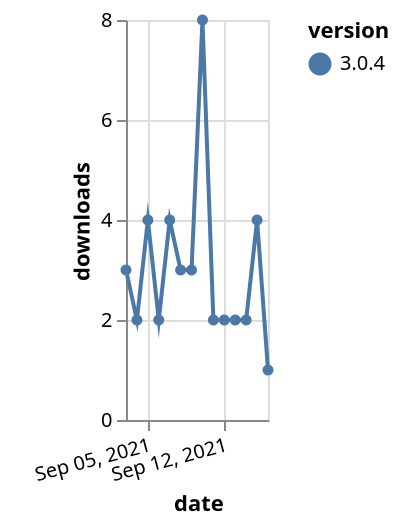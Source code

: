 {"$schema": "https://vega.github.io/schema/vega-lite/v5.json", "description": "A simple bar chart with embedded data.", "data": {"values": [{"date": "2021-09-03", "total": 2137, "delta": 3, "version": "3.0.4"}, {"date": "2021-09-04", "total": 2139, "delta": 2, "version": "3.0.4"}, {"date": "2021-09-05", "total": 2143, "delta": 4, "version": "3.0.4"}, {"date": "2021-09-06", "total": 2145, "delta": 2, "version": "3.0.4"}, {"date": "2021-09-07", "total": 2149, "delta": 4, "version": "3.0.4"}, {"date": "2021-09-08", "total": 2152, "delta": 3, "version": "3.0.4"}, {"date": "2021-09-09", "total": 2155, "delta": 3, "version": "3.0.4"}, {"date": "2021-09-10", "total": 2163, "delta": 8, "version": "3.0.4"}, {"date": "2021-09-11", "total": 2165, "delta": 2, "version": "3.0.4"}, {"date": "2021-09-12", "total": 2167, "delta": 2, "version": "3.0.4"}, {"date": "2021-09-13", "total": 2169, "delta": 2, "version": "3.0.4"}, {"date": "2021-09-14", "total": 2171, "delta": 2, "version": "3.0.4"}, {"date": "2021-09-15", "total": 2175, "delta": 4, "version": "3.0.4"}, {"date": "2021-09-16", "total": 2176, "delta": 1, "version": "3.0.4"}]}, "width": "container", "mark": {"type": "line", "point": {"filled": true}}, "encoding": {"x": {"field": "date", "type": "temporal", "timeUnit": "yearmonthdate", "title": "date", "axis": {"labelAngle": -15}}, "y": {"field": "delta", "type": "quantitative", "title": "downloads"}, "color": {"field": "version", "type": "nominal"}, "tooltip": {"field": "delta"}}}